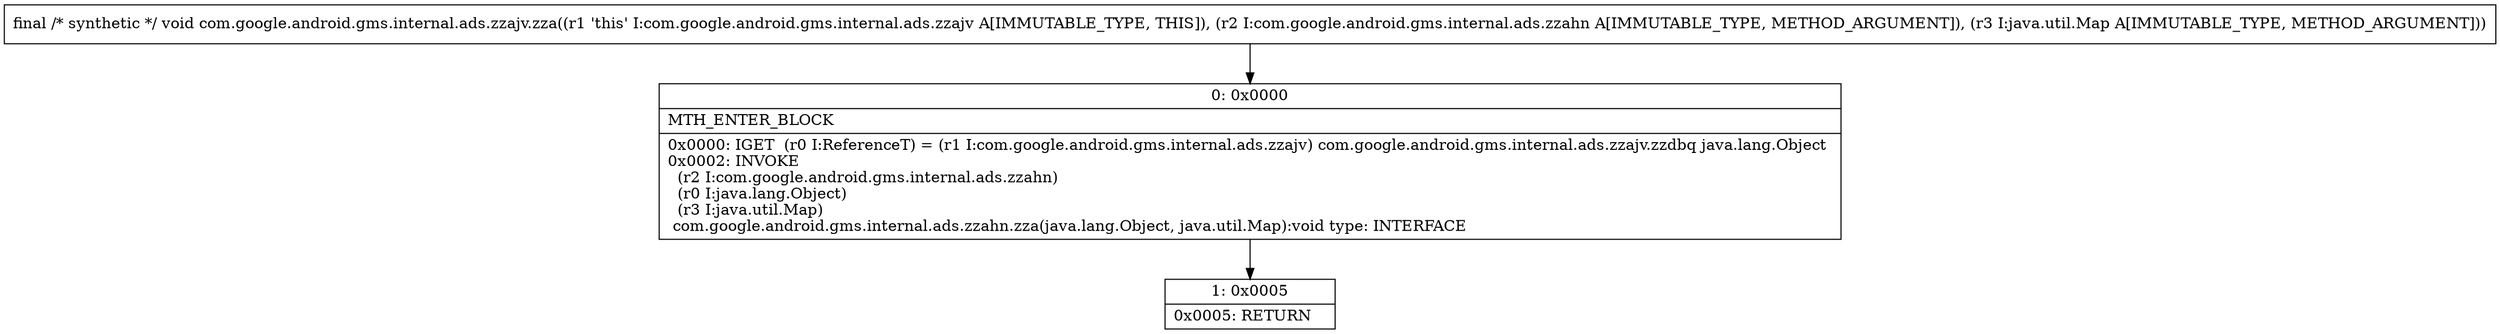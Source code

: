 digraph "CFG forcom.google.android.gms.internal.ads.zzajv.zza(Lcom\/google\/android\/gms\/internal\/ads\/zzahn;Ljava\/util\/Map;)V" {
Node_0 [shape=record,label="{0\:\ 0x0000|MTH_ENTER_BLOCK\l|0x0000: IGET  (r0 I:ReferenceT) = (r1 I:com.google.android.gms.internal.ads.zzajv) com.google.android.gms.internal.ads.zzajv.zzdbq java.lang.Object \l0x0002: INVOKE  \l  (r2 I:com.google.android.gms.internal.ads.zzahn)\l  (r0 I:java.lang.Object)\l  (r3 I:java.util.Map)\l com.google.android.gms.internal.ads.zzahn.zza(java.lang.Object, java.util.Map):void type: INTERFACE \l}"];
Node_1 [shape=record,label="{1\:\ 0x0005|0x0005: RETURN   \l}"];
MethodNode[shape=record,label="{final \/* synthetic *\/ void com.google.android.gms.internal.ads.zzajv.zza((r1 'this' I:com.google.android.gms.internal.ads.zzajv A[IMMUTABLE_TYPE, THIS]), (r2 I:com.google.android.gms.internal.ads.zzahn A[IMMUTABLE_TYPE, METHOD_ARGUMENT]), (r3 I:java.util.Map A[IMMUTABLE_TYPE, METHOD_ARGUMENT])) }"];
MethodNode -> Node_0;
Node_0 -> Node_1;
}

